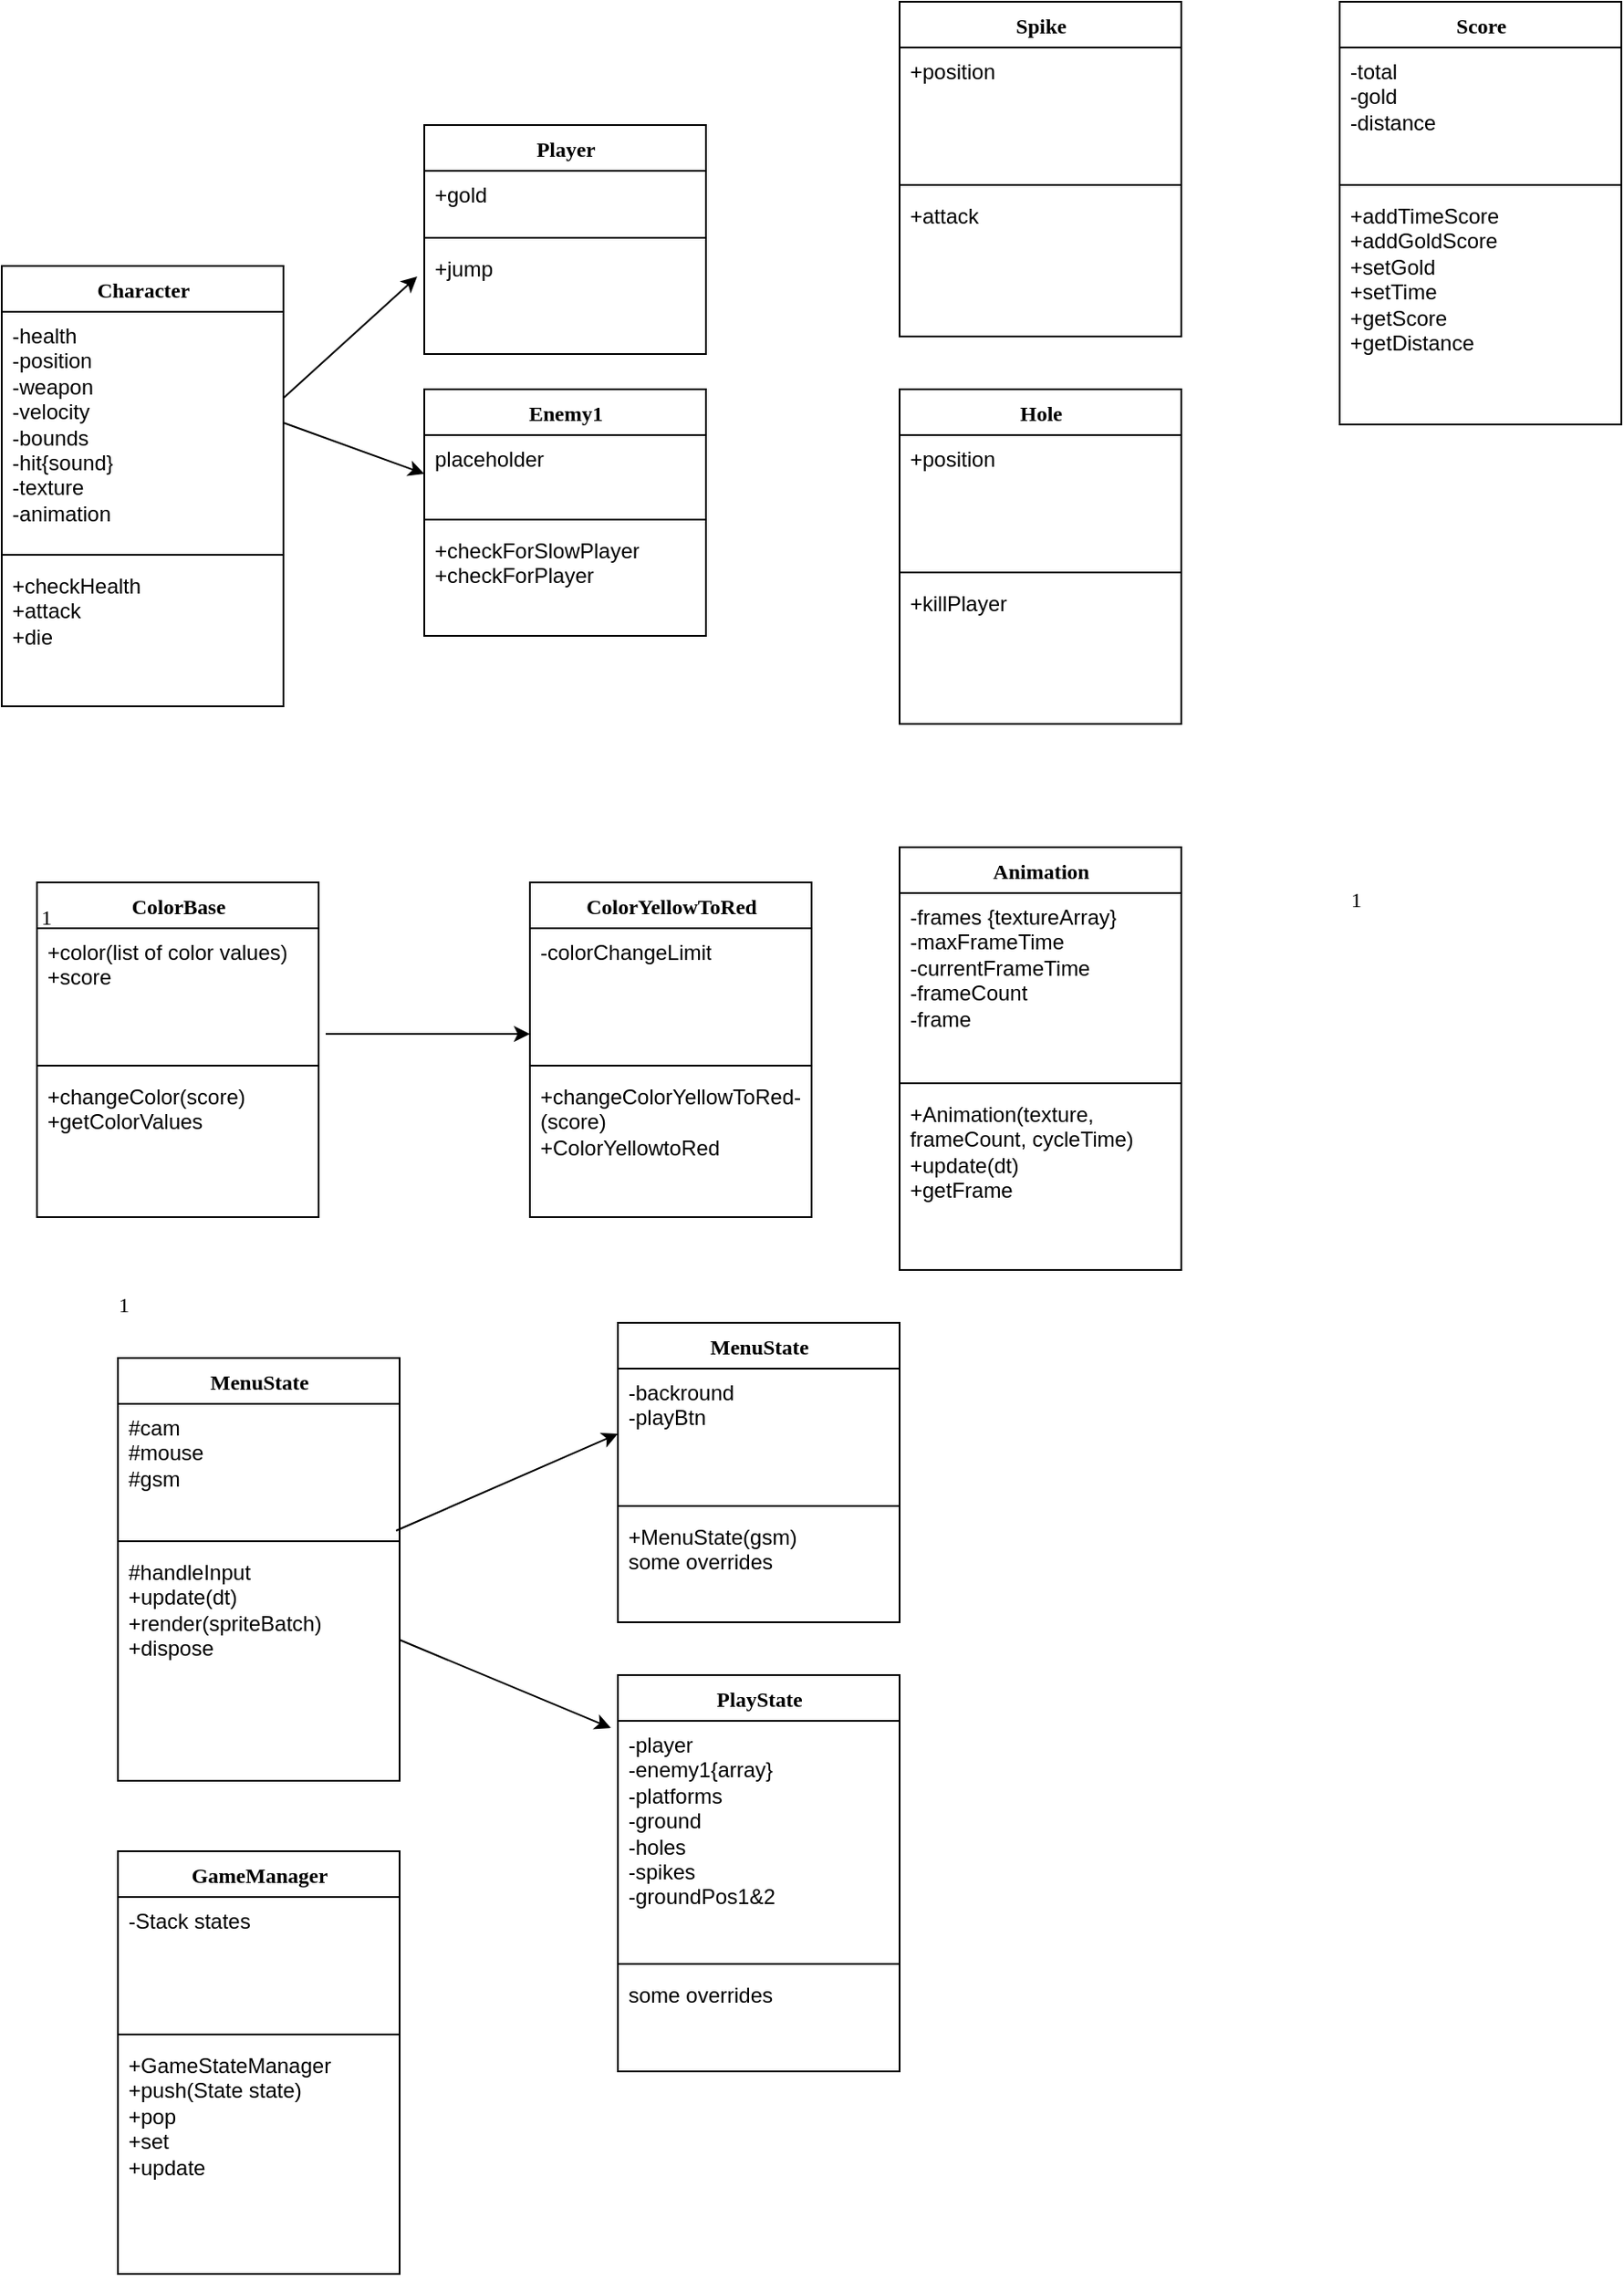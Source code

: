 <mxfile version="12.9.3" type="github"><diagram name="Page-1" id="6133507b-19e7-1e82-6fc7-422aa6c4b21f"><mxGraphModel dx="1342" dy="1715" grid="1" gridSize="10" guides="1" tooltips="1" connect="1" arrows="1" fold="1" page="1" pageScale="1" pageWidth="1100" pageHeight="850" background="#ffffff" math="0" shadow="0"><root><mxCell id="0"/><mxCell id="1" parent="0"/><mxCell id="O8CG_BzLKt932pj2uWMT-12" value="1" style="text;html=1;resizable=0;points=[];align=center;verticalAlign=middle;labelBackgroundColor=#ffffff;fontSize=12;fontFamily=Verdana" vertex="1" connectable="0" parent="1"><mxGeometry x="376" y="-416" as="geometry"><mxPoint x="-15" y="-19" as="offset"/></mxGeometry></mxCell><mxCell id="O8CG_BzLKt932pj2uWMT-23" value="1" style="text;html=1;resizable=0;points=[];align=center;verticalAlign=middle;labelBackgroundColor=#ffffff;fontSize=12;fontFamily=Verdana" vertex="1" connectable="0" parent="1"><mxGeometry x="110" y="-61" as="geometry"><mxPoint x="-15" y="-19" as="offset"/></mxGeometry></mxCell><mxCell id="O8CG_BzLKt932pj2uWMT-28" value="" style="endArrow=classic;html=1;entryX=0;entryY=0.811;entryDx=0;entryDy=0;entryPerimeter=0;" edge="1" parent="1" target="O8CG_BzLKt932pj2uWMT-31"><mxGeometry width="50" height="50" relative="1" as="geometry"><mxPoint x="254" y="-14" as="sourcePoint"/><mxPoint x="400" y="-4" as="targetPoint"/></mxGeometry></mxCell><mxCell id="O8CG_BzLKt932pj2uWMT-29" value="1" style="text;html=1;resizable=0;points=[];align=center;verticalAlign=middle;labelBackgroundColor=#ffffff;fontSize=12;fontFamily=Verdana" vertex="1" connectable="0" parent="1"><mxGeometry x="430" y="-51" as="geometry"><mxPoint x="-15" y="-19" as="offset"/></mxGeometry></mxCell><mxCell id="O8CG_BzLKt932pj2uWMT-34" value="1" style="text;html=1;resizable=0;points=[];align=center;verticalAlign=middle;labelBackgroundColor=#ffffff;fontSize=12;fontFamily=Verdana" vertex="1" connectable="0" parent="1"><mxGeometry x="654" y="-71" as="geometry"><mxPoint x="-15" y="-19" as="offset"/></mxGeometry></mxCell><mxCell id="O8CG_BzLKt932pj2uWMT-39" value="1" style="text;html=1;resizable=0;points=[];align=center;verticalAlign=middle;labelBackgroundColor=#ffffff;fontSize=12;fontFamily=Verdana" vertex="1" connectable="0" parent="1"><mxGeometry x="854" y="-71" as="geometry"><mxPoint x="-15" y="-19" as="offset"/></mxGeometry></mxCell><mxCell id="O8CG_BzLKt932pj2uWMT-44" value="1" style="text;html=1;resizable=0;points=[];align=center;verticalAlign=middle;labelBackgroundColor=#ffffff;fontSize=12;fontFamily=Verdana" vertex="1" connectable="0" parent="1"><mxGeometry x="154" y="159" as="geometry"><mxPoint x="-15" y="-19" as="offset"/></mxGeometry></mxCell><mxCell id="O8CG_BzLKt932pj2uWMT-8" value="Player" style="swimlane;html=1;fontStyle=1;align=center;verticalAlign=top;childLayout=stackLayout;horizontal=1;startSize=26;horizontalStack=0;resizeParent=1;resizeLast=0;collapsible=1;marginBottom=0;swimlaneFillColor=#ffffff;rounded=0;shadow=0;comic=0;labelBackgroundColor=none;strokeWidth=1;fillColor=none;fontFamily=Verdana;fontSize=12" vertex="1" parent="1"><mxGeometry x="310" y="-530" width="160" height="130" as="geometry"/></mxCell><mxCell id="O8CG_BzLKt932pj2uWMT-9" value="+gold" style="text;html=1;strokeColor=none;fillColor=none;align=left;verticalAlign=top;spacingLeft=4;spacingRight=4;whiteSpace=wrap;overflow=hidden;rotatable=0;points=[[0,0.5],[1,0.5]];portConstraint=eastwest;" vertex="1" parent="O8CG_BzLKt932pj2uWMT-8"><mxGeometry y="26" width="160" height="34" as="geometry"/></mxCell><mxCell id="O8CG_BzLKt932pj2uWMT-10" value="" style="line;html=1;strokeWidth=1;fillColor=none;align=left;verticalAlign=middle;spacingTop=-1;spacingLeft=3;spacingRight=3;rotatable=0;labelPosition=right;points=[];portConstraint=eastwest;" vertex="1" parent="O8CG_BzLKt932pj2uWMT-8"><mxGeometry y="60" width="160" height="8" as="geometry"/></mxCell><mxCell id="O8CG_BzLKt932pj2uWMT-11" value="+jump" style="text;html=1;strokeColor=none;fillColor=none;align=left;verticalAlign=top;spacingLeft=4;spacingRight=4;whiteSpace=wrap;overflow=hidden;rotatable=0;points=[[0,0.5],[1,0.5]];portConstraint=eastwest;" vertex="1" parent="O8CG_BzLKt932pj2uWMT-8"><mxGeometry y="68" width="160" height="62" as="geometry"/></mxCell><mxCell id="O8CG_BzLKt932pj2uWMT-3" value="Enemy1" style="swimlane;html=1;fontStyle=1;align=center;verticalAlign=top;childLayout=stackLayout;horizontal=1;startSize=26;horizontalStack=0;resizeParent=1;resizeLast=0;collapsible=1;marginBottom=0;swimlaneFillColor=#ffffff;rounded=0;shadow=0;comic=0;labelBackgroundColor=none;strokeWidth=1;fillColor=none;fontFamily=Verdana;fontSize=12" vertex="1" parent="1"><mxGeometry x="310" y="-380" width="160" height="140" as="geometry"/></mxCell><mxCell id="O8CG_BzLKt932pj2uWMT-5" value="placeholder" style="text;html=1;strokeColor=none;fillColor=none;align=left;verticalAlign=top;spacingLeft=4;spacingRight=4;whiteSpace=wrap;overflow=hidden;rotatable=0;points=[[0,0.5],[1,0.5]];portConstraint=eastwest;" vertex="1" parent="O8CG_BzLKt932pj2uWMT-3"><mxGeometry y="26" width="160" height="44" as="geometry"/></mxCell><mxCell id="O8CG_BzLKt932pj2uWMT-6" value="" style="line;html=1;strokeWidth=1;fillColor=none;align=left;verticalAlign=middle;spacingTop=-1;spacingLeft=3;spacingRight=3;rotatable=0;labelPosition=right;points=[];portConstraint=eastwest;" vertex="1" parent="O8CG_BzLKt932pj2uWMT-3"><mxGeometry y="70" width="160" height="8" as="geometry"/></mxCell><mxCell id="O8CG_BzLKt932pj2uWMT-7" value="+checkForSlowPlayer&lt;br&gt;+checkForPlayer" style="text;html=1;strokeColor=none;fillColor=none;align=left;verticalAlign=top;spacingLeft=4;spacingRight=4;whiteSpace=wrap;overflow=hidden;rotatable=0;points=[[0,0.5],[1,0.5]];portConstraint=eastwest;" vertex="1" parent="O8CG_BzLKt932pj2uWMT-3"><mxGeometry y="78" width="160" height="62" as="geometry"/></mxCell><mxCell id="O8CG_BzLKt932pj2uWMT-14" value="Spike" style="swimlane;html=1;fontStyle=1;align=center;verticalAlign=top;childLayout=stackLayout;horizontal=1;startSize=26;horizontalStack=0;resizeParent=1;resizeLast=0;collapsible=1;marginBottom=0;swimlaneFillColor=#ffffff;rounded=0;shadow=0;comic=0;labelBackgroundColor=none;strokeWidth=1;fillColor=none;fontFamily=Verdana;fontSize=12" vertex="1" parent="1"><mxGeometry x="580" y="-600" width="160" height="190" as="geometry"/></mxCell><mxCell id="O8CG_BzLKt932pj2uWMT-15" value="+position" style="text;html=1;strokeColor=none;fillColor=none;align=left;verticalAlign=top;spacingLeft=4;spacingRight=4;whiteSpace=wrap;overflow=hidden;rotatable=0;points=[[0,0.5],[1,0.5]];portConstraint=eastwest;" vertex="1" parent="O8CG_BzLKt932pj2uWMT-14"><mxGeometry y="26" width="160" height="74" as="geometry"/></mxCell><mxCell id="O8CG_BzLKt932pj2uWMT-16" value="" style="line;html=1;strokeWidth=1;fillColor=none;align=left;verticalAlign=middle;spacingTop=-1;spacingLeft=3;spacingRight=3;rotatable=0;labelPosition=right;points=[];portConstraint=eastwest;" vertex="1" parent="O8CG_BzLKt932pj2uWMT-14"><mxGeometry y="100" width="160" height="8" as="geometry"/></mxCell><mxCell id="O8CG_BzLKt932pj2uWMT-17" value="+attack" style="text;html=1;strokeColor=none;fillColor=none;align=left;verticalAlign=top;spacingLeft=4;spacingRight=4;whiteSpace=wrap;overflow=hidden;rotatable=0;points=[[0,0.5],[1,0.5]];portConstraint=eastwest;" vertex="1" parent="O8CG_BzLKt932pj2uWMT-14"><mxGeometry y="108" width="160" height="82" as="geometry"/></mxCell><mxCell id="O8CG_BzLKt932pj2uWMT-35" value="Score" style="swimlane;html=1;fontStyle=1;align=center;verticalAlign=top;childLayout=stackLayout;horizontal=1;startSize=26;horizontalStack=0;resizeParent=1;resizeLast=0;collapsible=1;marginBottom=0;swimlaneFillColor=#ffffff;rounded=0;shadow=0;comic=0;labelBackgroundColor=none;strokeWidth=1;fillColor=none;fontFamily=Verdana;fontSize=12" vertex="1" parent="1"><mxGeometry x="830" y="-600" width="160" height="240" as="geometry"/></mxCell><mxCell id="O8CG_BzLKt932pj2uWMT-36" value="-total&lt;br&gt;-gold&lt;br&gt;-distance" style="text;html=1;strokeColor=none;fillColor=none;align=left;verticalAlign=top;spacingLeft=4;spacingRight=4;whiteSpace=wrap;overflow=hidden;rotatable=0;points=[[0,0.5],[1,0.5]];portConstraint=eastwest;" vertex="1" parent="O8CG_BzLKt932pj2uWMT-35"><mxGeometry y="26" width="160" height="74" as="geometry"/></mxCell><mxCell id="O8CG_BzLKt932pj2uWMT-37" value="" style="line;html=1;strokeWidth=1;fillColor=none;align=left;verticalAlign=middle;spacingTop=-1;spacingLeft=3;spacingRight=3;rotatable=0;labelPosition=right;points=[];portConstraint=eastwest;" vertex="1" parent="O8CG_BzLKt932pj2uWMT-35"><mxGeometry y="100" width="160" height="8" as="geometry"/></mxCell><mxCell id="O8CG_BzLKt932pj2uWMT-38" value="+addTimeScore&lt;br&gt;+addGoldScore&lt;br&gt;+setGold&lt;br&gt;+setTime&lt;br&gt;+getScore&lt;br&gt;+getDistance&lt;br&gt;&lt;br&gt;" style="text;html=1;strokeColor=none;fillColor=none;align=left;verticalAlign=top;spacingLeft=4;spacingRight=4;whiteSpace=wrap;overflow=hidden;rotatable=0;points=[[0,0.5],[1,0.5]];portConstraint=eastwest;" vertex="1" parent="O8CG_BzLKt932pj2uWMT-35"><mxGeometry y="108" width="160" height="132" as="geometry"/></mxCell><mxCell id="O8CG_BzLKt932pj2uWMT-50" value="1" style="text;html=1;resizable=0;points=[];align=center;verticalAlign=middle;labelBackgroundColor=#ffffff;fontSize=12;fontFamily=Verdana" vertex="1" connectable="0" parent="1"><mxGeometry x="444" y="199" as="geometry"><mxPoint x="-15" y="-19" as="offset"/></mxGeometry></mxCell><mxCell id="O8CG_BzLKt932pj2uWMT-75" value="1" style="text;html=1;resizable=0;points=[];align=center;verticalAlign=middle;labelBackgroundColor=#ffffff;fontSize=12;fontFamily=Verdana" vertex="1" connectable="0" parent="1"><mxGeometry x="136" y="-336" as="geometry"><mxPoint x="-15" y="-19" as="offset"/></mxGeometry></mxCell><mxCell id="O8CG_BzLKt932pj2uWMT-76" value="Character" style="swimlane;html=1;fontStyle=1;align=center;verticalAlign=top;childLayout=stackLayout;horizontal=1;startSize=26;horizontalStack=0;resizeParent=1;resizeLast=0;collapsible=1;marginBottom=0;swimlaneFillColor=#ffffff;rounded=0;shadow=0;comic=0;labelBackgroundColor=none;strokeWidth=1;fillColor=none;fontFamily=Verdana;fontSize=12" vertex="1" parent="1"><mxGeometry x="70" y="-450" width="160" height="250" as="geometry"/></mxCell><mxCell id="O8CG_BzLKt932pj2uWMT-77" value="-health&lt;br&gt;-position&lt;br&gt;-weapon&lt;br&gt;-velocity&lt;br&gt;-bounds&lt;br&gt;-hit{sound}&lt;br&gt;-texture&lt;br&gt;-animation" style="text;html=1;strokeColor=none;fillColor=none;align=left;verticalAlign=top;spacingLeft=4;spacingRight=4;whiteSpace=wrap;overflow=hidden;rotatable=0;points=[[0,0.5],[1,0.5]];portConstraint=eastwest;" vertex="1" parent="O8CG_BzLKt932pj2uWMT-76"><mxGeometry y="26" width="160" height="134" as="geometry"/></mxCell><mxCell id="O8CG_BzLKt932pj2uWMT-78" value="" style="line;html=1;strokeWidth=1;fillColor=none;align=left;verticalAlign=middle;spacingTop=-1;spacingLeft=3;spacingRight=3;rotatable=0;labelPosition=right;points=[];portConstraint=eastwest;" vertex="1" parent="O8CG_BzLKt932pj2uWMT-76"><mxGeometry y="160" width="160" height="8" as="geometry"/></mxCell><mxCell id="O8CG_BzLKt932pj2uWMT-79" value="+checkHealth&lt;br&gt;+attack&lt;br&gt;+die" style="text;html=1;strokeColor=none;fillColor=none;align=left;verticalAlign=top;spacingLeft=4;spacingRight=4;whiteSpace=wrap;overflow=hidden;rotatable=0;points=[[0,0.5],[1,0.5]];portConstraint=eastwest;" vertex="1" parent="O8CG_BzLKt932pj2uWMT-76"><mxGeometry y="168" width="160" height="82" as="geometry"/></mxCell><mxCell id="O8CG_BzLKt932pj2uWMT-24" value="ColorBase" style="swimlane;html=1;fontStyle=1;align=center;verticalAlign=top;childLayout=stackLayout;horizontal=1;startSize=26;horizontalStack=0;resizeParent=1;resizeLast=0;collapsible=1;marginBottom=0;swimlaneFillColor=#ffffff;rounded=0;shadow=0;comic=0;labelBackgroundColor=none;strokeWidth=1;fillColor=none;fontFamily=Verdana;fontSize=12" vertex="1" parent="1"><mxGeometry x="90" y="-100" width="160" height="190" as="geometry"/></mxCell><mxCell id="O8CG_BzLKt932pj2uWMT-25" value="+color(list of color values)&lt;br&gt;+score" style="text;html=1;strokeColor=none;fillColor=none;align=left;verticalAlign=top;spacingLeft=4;spacingRight=4;whiteSpace=wrap;overflow=hidden;rotatable=0;points=[[0,0.5],[1,0.5]];portConstraint=eastwest;" vertex="1" parent="O8CG_BzLKt932pj2uWMT-24"><mxGeometry y="26" width="160" height="74" as="geometry"/></mxCell><mxCell id="O8CG_BzLKt932pj2uWMT-26" value="" style="line;html=1;strokeWidth=1;fillColor=none;align=left;verticalAlign=middle;spacingTop=-1;spacingLeft=3;spacingRight=3;rotatable=0;labelPosition=right;points=[];portConstraint=eastwest;" vertex="1" parent="O8CG_BzLKt932pj2uWMT-24"><mxGeometry y="100" width="160" height="8" as="geometry"/></mxCell><mxCell id="O8CG_BzLKt932pj2uWMT-27" value="+changeColor(score)&lt;br&gt;+getColorValues" style="text;html=1;strokeColor=none;fillColor=none;align=left;verticalAlign=top;spacingLeft=4;spacingRight=4;whiteSpace=wrap;overflow=hidden;rotatable=0;points=[[0,0.5],[1,0.5]];portConstraint=eastwest;" vertex="1" parent="O8CG_BzLKt932pj2uWMT-24"><mxGeometry y="108" width="160" height="82" as="geometry"/></mxCell><mxCell id="O8CG_BzLKt932pj2uWMT-30" value="ColorYellowToRed" style="swimlane;html=1;fontStyle=1;align=center;verticalAlign=top;childLayout=stackLayout;horizontal=1;startSize=26;horizontalStack=0;resizeParent=1;resizeLast=0;collapsible=1;marginBottom=0;swimlaneFillColor=#ffffff;rounded=0;shadow=0;comic=0;labelBackgroundColor=none;strokeWidth=1;fillColor=none;fontFamily=Verdana;fontSize=12" vertex="1" parent="1"><mxGeometry x="370" y="-100" width="160" height="190" as="geometry"/></mxCell><mxCell id="O8CG_BzLKt932pj2uWMT-31" value="-colorChangeLimit" style="text;html=1;strokeColor=none;fillColor=none;align=left;verticalAlign=top;spacingLeft=4;spacingRight=4;whiteSpace=wrap;overflow=hidden;rotatable=0;points=[[0,0.5],[1,0.5]];portConstraint=eastwest;" vertex="1" parent="O8CG_BzLKt932pj2uWMT-30"><mxGeometry y="26" width="160" height="74" as="geometry"/></mxCell><mxCell id="O8CG_BzLKt932pj2uWMT-32" value="" style="line;html=1;strokeWidth=1;fillColor=none;align=left;verticalAlign=middle;spacingTop=-1;spacingLeft=3;spacingRight=3;rotatable=0;labelPosition=right;points=[];portConstraint=eastwest;" vertex="1" parent="O8CG_BzLKt932pj2uWMT-30"><mxGeometry y="100" width="160" height="8" as="geometry"/></mxCell><mxCell id="O8CG_BzLKt932pj2uWMT-33" value="+changeColorYellowToRed-&lt;br&gt;(score)&lt;br&gt;+ColorYellowtoRed" style="text;html=1;strokeColor=none;fillColor=none;align=left;verticalAlign=top;spacingLeft=4;spacingRight=4;whiteSpace=wrap;overflow=hidden;rotatable=0;points=[[0,0.5],[1,0.5]];portConstraint=eastwest;" vertex="1" parent="O8CG_BzLKt932pj2uWMT-30"><mxGeometry y="108" width="160" height="82" as="geometry"/></mxCell><mxCell id="O8CG_BzLKt932pj2uWMT-19" value="Hole" style="swimlane;html=1;fontStyle=1;align=center;verticalAlign=top;childLayout=stackLayout;horizontal=1;startSize=26;horizontalStack=0;resizeParent=1;resizeLast=0;collapsible=1;marginBottom=0;swimlaneFillColor=#ffffff;rounded=0;shadow=0;comic=0;labelBackgroundColor=none;strokeWidth=1;fillColor=none;fontFamily=Verdana;fontSize=12" vertex="1" parent="1"><mxGeometry x="580" y="-380" width="160" height="190" as="geometry"/></mxCell><mxCell id="O8CG_BzLKt932pj2uWMT-20" value="+position" style="text;html=1;strokeColor=none;fillColor=none;align=left;verticalAlign=top;spacingLeft=4;spacingRight=4;whiteSpace=wrap;overflow=hidden;rotatable=0;points=[[0,0.5],[1,0.5]];portConstraint=eastwest;" vertex="1" parent="O8CG_BzLKt932pj2uWMT-19"><mxGeometry y="26" width="160" height="74" as="geometry"/></mxCell><mxCell id="O8CG_BzLKt932pj2uWMT-21" value="" style="line;html=1;strokeWidth=1;fillColor=none;align=left;verticalAlign=middle;spacingTop=-1;spacingLeft=3;spacingRight=3;rotatable=0;labelPosition=right;points=[];portConstraint=eastwest;" vertex="1" parent="O8CG_BzLKt932pj2uWMT-19"><mxGeometry y="100" width="160" height="8" as="geometry"/></mxCell><mxCell id="O8CG_BzLKt932pj2uWMT-22" value="+killPlayer" style="text;html=1;strokeColor=none;fillColor=none;align=left;verticalAlign=top;spacingLeft=4;spacingRight=4;whiteSpace=wrap;overflow=hidden;rotatable=0;points=[[0,0.5],[1,0.5]];portConstraint=eastwest;" vertex="1" parent="O8CG_BzLKt932pj2uWMT-19"><mxGeometry y="108" width="160" height="82" as="geometry"/></mxCell><mxCell id="O8CG_BzLKt932pj2uWMT-85" value="" style="endArrow=classic;html=1;entryX=-0.025;entryY=0.29;entryDx=0;entryDy=0;entryPerimeter=0;" edge="1" parent="1" target="O8CG_BzLKt932pj2uWMT-11"><mxGeometry width="50" height="50" relative="1" as="geometry"><mxPoint x="230" y="-375" as="sourcePoint"/><mxPoint x="280" y="-425" as="targetPoint"/></mxGeometry></mxCell><mxCell id="O8CG_BzLKt932pj2uWMT-86" value="" style="endArrow=classic;html=1;entryX=0;entryY=0.5;entryDx=0;entryDy=0;" edge="1" parent="1" target="O8CG_BzLKt932pj2uWMT-5"><mxGeometry width="50" height="50" relative="1" as="geometry"><mxPoint x="230" y="-361" as="sourcePoint"/><mxPoint x="316" y="-434.02" as="targetPoint"/></mxGeometry></mxCell><mxCell id="O8CG_BzLKt932pj2uWMT-51" value="Animation" style="swimlane;html=1;fontStyle=1;align=center;verticalAlign=top;childLayout=stackLayout;horizontal=1;startSize=26;horizontalStack=0;resizeParent=1;resizeLast=0;collapsible=1;marginBottom=0;swimlaneFillColor=#ffffff;rounded=0;shadow=0;comic=0;labelBackgroundColor=none;strokeWidth=1;fillColor=none;fontFamily=Verdana;fontSize=12" vertex="1" parent="1"><mxGeometry x="580" y="-120" width="160" height="240" as="geometry"/></mxCell><mxCell id="O8CG_BzLKt932pj2uWMT-52" value="-frames {textureArray}&lt;br&gt;-maxFrameTime&lt;br&gt;-currentFrameTime&lt;br&gt;-frameCount&lt;br&gt;-frame" style="text;html=1;strokeColor=none;fillColor=none;align=left;verticalAlign=top;spacingLeft=4;spacingRight=4;whiteSpace=wrap;overflow=hidden;rotatable=0;points=[[0,0.5],[1,0.5]];portConstraint=eastwest;" vertex="1" parent="O8CG_BzLKt932pj2uWMT-51"><mxGeometry y="26" width="160" height="104" as="geometry"/></mxCell><mxCell id="O8CG_BzLKt932pj2uWMT-53" value="" style="line;html=1;strokeWidth=1;fillColor=none;align=left;verticalAlign=middle;spacingTop=-1;spacingLeft=3;spacingRight=3;rotatable=0;labelPosition=right;points=[];portConstraint=eastwest;" vertex="1" parent="O8CG_BzLKt932pj2uWMT-51"><mxGeometry y="130" width="160" height="8" as="geometry"/></mxCell><mxCell id="O8CG_BzLKt932pj2uWMT-73" value="+Animation(texture, frameCount, cycleTime)&lt;br&gt;+update(dt)&lt;br&gt;+getFrame" style="text;html=1;strokeColor=none;fillColor=none;align=left;verticalAlign=top;spacingLeft=4;spacingRight=4;whiteSpace=wrap;overflow=hidden;rotatable=0;points=[[0,0.5],[1,0.5]];portConstraint=eastwest;" vertex="1" parent="O8CG_BzLKt932pj2uWMT-51"><mxGeometry y="138" width="160" height="102" as="geometry"/></mxCell><mxCell id="O8CG_BzLKt932pj2uWMT-87" value="MenuState" style="swimlane;html=1;fontStyle=1;align=center;verticalAlign=top;childLayout=stackLayout;horizontal=1;startSize=26;horizontalStack=0;resizeParent=1;resizeLast=0;collapsible=1;marginBottom=0;swimlaneFillColor=#ffffff;rounded=0;shadow=0;comic=0;labelBackgroundColor=none;strokeWidth=1;fillColor=none;fontFamily=Verdana;fontSize=12" vertex="1" parent="1"><mxGeometry x="136" y="170" width="160" height="240" as="geometry"/></mxCell><mxCell id="O8CG_BzLKt932pj2uWMT-88" value="#cam&lt;br&gt;#mouse&lt;br&gt;#gsm" style="text;html=1;strokeColor=none;fillColor=none;align=left;verticalAlign=top;spacingLeft=4;spacingRight=4;whiteSpace=wrap;overflow=hidden;rotatable=0;points=[[0,0.5],[1,0.5]];portConstraint=eastwest;" vertex="1" parent="O8CG_BzLKt932pj2uWMT-87"><mxGeometry y="26" width="160" height="74" as="geometry"/></mxCell><mxCell id="O8CG_BzLKt932pj2uWMT-89" value="" style="line;html=1;strokeWidth=1;fillColor=none;align=left;verticalAlign=middle;spacingTop=-1;spacingLeft=3;spacingRight=3;rotatable=0;labelPosition=right;points=[];portConstraint=eastwest;" vertex="1" parent="O8CG_BzLKt932pj2uWMT-87"><mxGeometry y="100" width="160" height="8" as="geometry"/></mxCell><mxCell id="O8CG_BzLKt932pj2uWMT-90" value="#handleInput&lt;br&gt;+update(dt)&lt;br&gt;+render(spriteBatch)&lt;br&gt;+dispose" style="text;html=1;strokeColor=none;fillColor=none;align=left;verticalAlign=top;spacingLeft=4;spacingRight=4;whiteSpace=wrap;overflow=hidden;rotatable=0;points=[[0,0.5],[1,0.5]];portConstraint=eastwest;" vertex="1" parent="O8CG_BzLKt932pj2uWMT-87"><mxGeometry y="108" width="160" height="132" as="geometry"/></mxCell><mxCell id="O8CG_BzLKt932pj2uWMT-91" value="MenuState" style="swimlane;html=1;fontStyle=1;align=center;verticalAlign=top;childLayout=stackLayout;horizontal=1;startSize=26;horizontalStack=0;resizeParent=1;resizeLast=0;collapsible=1;marginBottom=0;swimlaneFillColor=#ffffff;rounded=0;shadow=0;comic=0;labelBackgroundColor=none;strokeWidth=1;fillColor=none;fontFamily=Verdana;fontSize=12" vertex="1" parent="1"><mxGeometry x="420" y="150" width="160" height="170" as="geometry"/></mxCell><mxCell id="O8CG_BzLKt932pj2uWMT-92" value="-backround&lt;br&gt;-playBtn" style="text;html=1;strokeColor=none;fillColor=none;align=left;verticalAlign=top;spacingLeft=4;spacingRight=4;whiteSpace=wrap;overflow=hidden;rotatable=0;points=[[0,0.5],[1,0.5]];portConstraint=eastwest;" vertex="1" parent="O8CG_BzLKt932pj2uWMT-91"><mxGeometry y="26" width="160" height="74" as="geometry"/></mxCell><mxCell id="O8CG_BzLKt932pj2uWMT-93" value="" style="line;html=1;strokeWidth=1;fillColor=none;align=left;verticalAlign=middle;spacingTop=-1;spacingLeft=3;spacingRight=3;rotatable=0;labelPosition=right;points=[];portConstraint=eastwest;" vertex="1" parent="O8CG_BzLKt932pj2uWMT-91"><mxGeometry y="100" width="160" height="8" as="geometry"/></mxCell><mxCell id="O8CG_BzLKt932pj2uWMT-94" value="+MenuState(gsm)&lt;br&gt;some overrides" style="text;html=1;strokeColor=none;fillColor=none;align=left;verticalAlign=top;spacingLeft=4;spacingRight=4;whiteSpace=wrap;overflow=hidden;rotatable=0;points=[[0,0.5],[1,0.5]];portConstraint=eastwest;" vertex="1" parent="O8CG_BzLKt932pj2uWMT-91"><mxGeometry y="108" width="160" height="62" as="geometry"/></mxCell><mxCell id="O8CG_BzLKt932pj2uWMT-45" value="PlayState" style="swimlane;html=1;fontStyle=1;align=center;verticalAlign=top;childLayout=stackLayout;horizontal=1;startSize=26;horizontalStack=0;resizeParent=1;resizeLast=0;collapsible=1;marginBottom=0;swimlaneFillColor=#ffffff;rounded=0;shadow=0;comic=0;labelBackgroundColor=none;strokeWidth=1;fillColor=none;fontFamily=Verdana;fontSize=12" vertex="1" parent="1"><mxGeometry x="420" y="350" width="160" height="225" as="geometry"/></mxCell><mxCell id="O8CG_BzLKt932pj2uWMT-46" value="-player&lt;br&gt;-enemy1{array}&lt;br&gt;-platforms&lt;br&gt;-ground&lt;br&gt;-holes&lt;br&gt;-spikes&lt;br&gt;-groundPos1&amp;amp;2" style="text;html=1;strokeColor=none;fillColor=none;align=left;verticalAlign=top;spacingLeft=4;spacingRight=4;whiteSpace=wrap;overflow=hidden;rotatable=0;points=[[0,0.5],[1,0.5]];portConstraint=eastwest;" vertex="1" parent="O8CG_BzLKt932pj2uWMT-45"><mxGeometry y="26" width="160" height="134" as="geometry"/></mxCell><mxCell id="O8CG_BzLKt932pj2uWMT-47" value="" style="line;html=1;strokeWidth=1;fillColor=none;align=left;verticalAlign=middle;spacingTop=-1;spacingLeft=3;spacingRight=3;rotatable=0;labelPosition=right;points=[];portConstraint=eastwest;" vertex="1" parent="O8CG_BzLKt932pj2uWMT-45"><mxGeometry y="160" width="160" height="8" as="geometry"/></mxCell><mxCell id="O8CG_BzLKt932pj2uWMT-48" value="some overrides&amp;nbsp;" style="text;html=1;strokeColor=none;fillColor=none;align=left;verticalAlign=top;spacingLeft=4;spacingRight=4;whiteSpace=wrap;overflow=hidden;rotatable=0;points=[[0,0.5],[1,0.5]];portConstraint=eastwest;" vertex="1" parent="O8CG_BzLKt932pj2uWMT-45"><mxGeometry y="168" width="160" height="52" as="geometry"/></mxCell><mxCell id="O8CG_BzLKt932pj2uWMT-100" value="" style="endArrow=classic;html=1;entryX=0;entryY=0.5;entryDx=0;entryDy=0;" edge="1" parent="1" target="O8CG_BzLKt932pj2uWMT-92"><mxGeometry width="50" height="50" relative="1" as="geometry"><mxPoint x="294" y="268.02" as="sourcePoint"/><mxPoint x="370" y="199" as="targetPoint"/></mxGeometry></mxCell><mxCell id="O8CG_BzLKt932pj2uWMT-101" value="" style="endArrow=classic;html=1;entryX=-0.025;entryY=0.03;entryDx=0;entryDy=0;entryPerimeter=0;" edge="1" parent="1" target="O8CG_BzLKt932pj2uWMT-46"><mxGeometry width="50" height="50" relative="1" as="geometry"><mxPoint x="296" y="330" as="sourcePoint"/><mxPoint x="376" y="359" as="targetPoint"/></mxGeometry></mxCell><mxCell id="O8CG_BzLKt932pj2uWMT-40" value="GameManager" style="swimlane;html=1;fontStyle=1;align=center;verticalAlign=top;childLayout=stackLayout;horizontal=1;startSize=26;horizontalStack=0;resizeParent=1;resizeLast=0;collapsible=1;marginBottom=0;swimlaneFillColor=#ffffff;rounded=0;shadow=0;comic=0;labelBackgroundColor=none;strokeWidth=1;fillColor=none;fontFamily=Verdana;fontSize=12" vertex="1" parent="1"><mxGeometry x="136" y="450" width="160" height="240" as="geometry"/></mxCell><mxCell id="O8CG_BzLKt932pj2uWMT-41" value="-Stack states&lt;br&gt;" style="text;html=1;strokeColor=none;fillColor=none;align=left;verticalAlign=top;spacingLeft=4;spacingRight=4;whiteSpace=wrap;overflow=hidden;rotatable=0;points=[[0,0.5],[1,0.5]];portConstraint=eastwest;" vertex="1" parent="O8CG_BzLKt932pj2uWMT-40"><mxGeometry y="26" width="160" height="74" as="geometry"/></mxCell><mxCell id="O8CG_BzLKt932pj2uWMT-42" value="" style="line;html=1;strokeWidth=1;fillColor=none;align=left;verticalAlign=middle;spacingTop=-1;spacingLeft=3;spacingRight=3;rotatable=0;labelPosition=right;points=[];portConstraint=eastwest;" vertex="1" parent="O8CG_BzLKt932pj2uWMT-40"><mxGeometry y="100" width="160" height="8" as="geometry"/></mxCell><mxCell id="O8CG_BzLKt932pj2uWMT-43" value="+GameStateManager&lt;br&gt;+push(State state)&lt;br&gt;+pop&lt;br&gt;+set&lt;br&gt;+update" style="text;html=1;strokeColor=none;fillColor=none;align=left;verticalAlign=top;spacingLeft=4;spacingRight=4;whiteSpace=wrap;overflow=hidden;rotatable=0;points=[[0,0.5],[1,0.5]];portConstraint=eastwest;" vertex="1" parent="O8CG_BzLKt932pj2uWMT-40"><mxGeometry y="108" width="160" height="132" as="geometry"/></mxCell></root></mxGraphModel></diagram></mxfile>